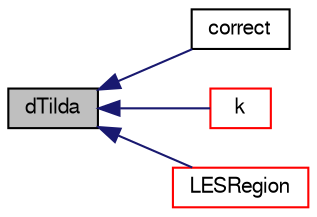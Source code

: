 digraph "dTilda"
{
  bgcolor="transparent";
  edge [fontname="FreeSans",fontsize="10",labelfontname="FreeSans",labelfontsize="10"];
  node [fontname="FreeSans",fontsize="10",shape=record];
  rankdir="LR";
  Node2381 [label="dTilda",height=0.2,width=0.4,color="black", fillcolor="grey75", style="filled", fontcolor="black"];
  Node2381 -> Node2382 [dir="back",color="midnightblue",fontsize="10",style="solid",fontname="FreeSans"];
  Node2382 [label="correct",height=0.2,width=0.4,color="black",URL="$a30902.html#a4f67b3ab06ec329ec02fa14d5f15d8f2",tooltip="Correct nuTilda and related properties. "];
  Node2381 -> Node2383 [dir="back",color="midnightblue",fontsize="10",style="solid",fontname="FreeSans"];
  Node2383 [label="k",height=0.2,width=0.4,color="red",URL="$a30902.html#a2e01d66cd4db498fd5e869ea66925978",tooltip="Return SGS kinetic energy. "];
  Node2381 -> Node2387 [dir="back",color="midnightblue",fontsize="10",style="solid",fontname="FreeSans"];
  Node2387 [label="LESRegion",height=0.2,width=0.4,color="red",URL="$a30902.html#a7eef3334e06f2a7760a09b79bf71e55d",tooltip="Return the LES field indicator. "];
}
